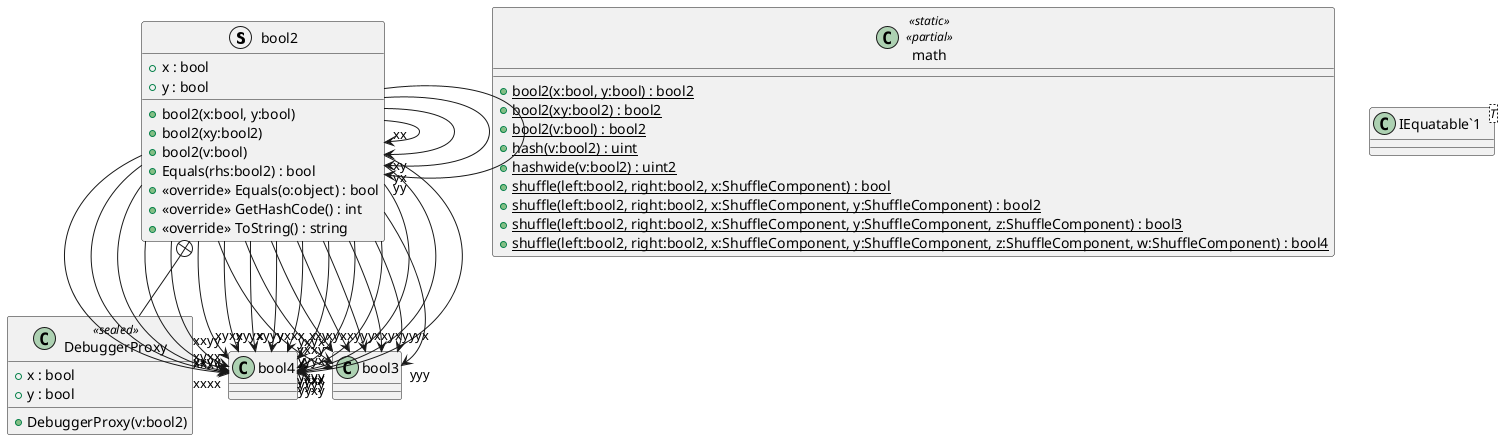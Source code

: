 @startuml
struct bool2 {
    + x : bool
    + y : bool
    + bool2(x:bool, y:bool)
    + bool2(xy:bool2)
    + bool2(v:bool)
    + Equals(rhs:bool2) : bool
    + <<override>> Equals(o:object) : bool
    + <<override>> GetHashCode() : int
    + <<override>> ToString() : string
}
class math <<static>> <<partial>> {
    + {static} bool2(x:bool, y:bool) : bool2
    + {static} bool2(xy:bool2) : bool2
    + {static} bool2(v:bool) : bool2
    + {static} hash(v:bool2) : uint
    + {static} hashwide(v:bool2) : uint2
    + {static} shuffle(left:bool2, right:bool2, x:ShuffleComponent) : bool
    + {static} shuffle(left:bool2, right:bool2, x:ShuffleComponent, y:ShuffleComponent) : bool2
    + {static} shuffle(left:bool2, right:bool2, x:ShuffleComponent, y:ShuffleComponent, z:ShuffleComponent) : bool3
    + {static} shuffle(left:bool2, right:bool2, x:ShuffleComponent, y:ShuffleComponent, z:ShuffleComponent, w:ShuffleComponent) : bool4
}
class "IEquatable`1"<T> {
}
class DebuggerProxy <<sealed>> {
    + x : bool
    + y : bool
    + DebuggerProxy(v:bool2)
}
bool2 --> "xxxx" bool4
bool2 --> "xxxy" bool4
bool2 --> "xxyx" bool4
bool2 --> "xxyy" bool4
bool2 --> "xyxx" bool4
bool2 --> "xyxy" bool4
bool2 --> "xyyx" bool4
bool2 --> "xyyy" bool4
bool2 --> "yxxx" bool4
bool2 --> "yxxy" bool4
bool2 --> "yxyx" bool4
bool2 --> "yxyy" bool4
bool2 --> "yyxx" bool4
bool2 --> "yyxy" bool4
bool2 --> "yyyx" bool4
bool2 --> "yyyy" bool4
bool2 --> "xxx" bool3
bool2 --> "xxy" bool3
bool2 --> "xyx" bool3
bool2 --> "xyy" bool3
bool2 --> "yxx" bool3
bool2 --> "yxy" bool3
bool2 --> "yyx" bool3
bool2 --> "yyy" bool3
bool2 --> "xx" bool2
bool2 --> "xy" bool2
bool2 --> "yx" bool2
bool2 --> "yy" bool2
bool2 +-- DebuggerProxy
@enduml

